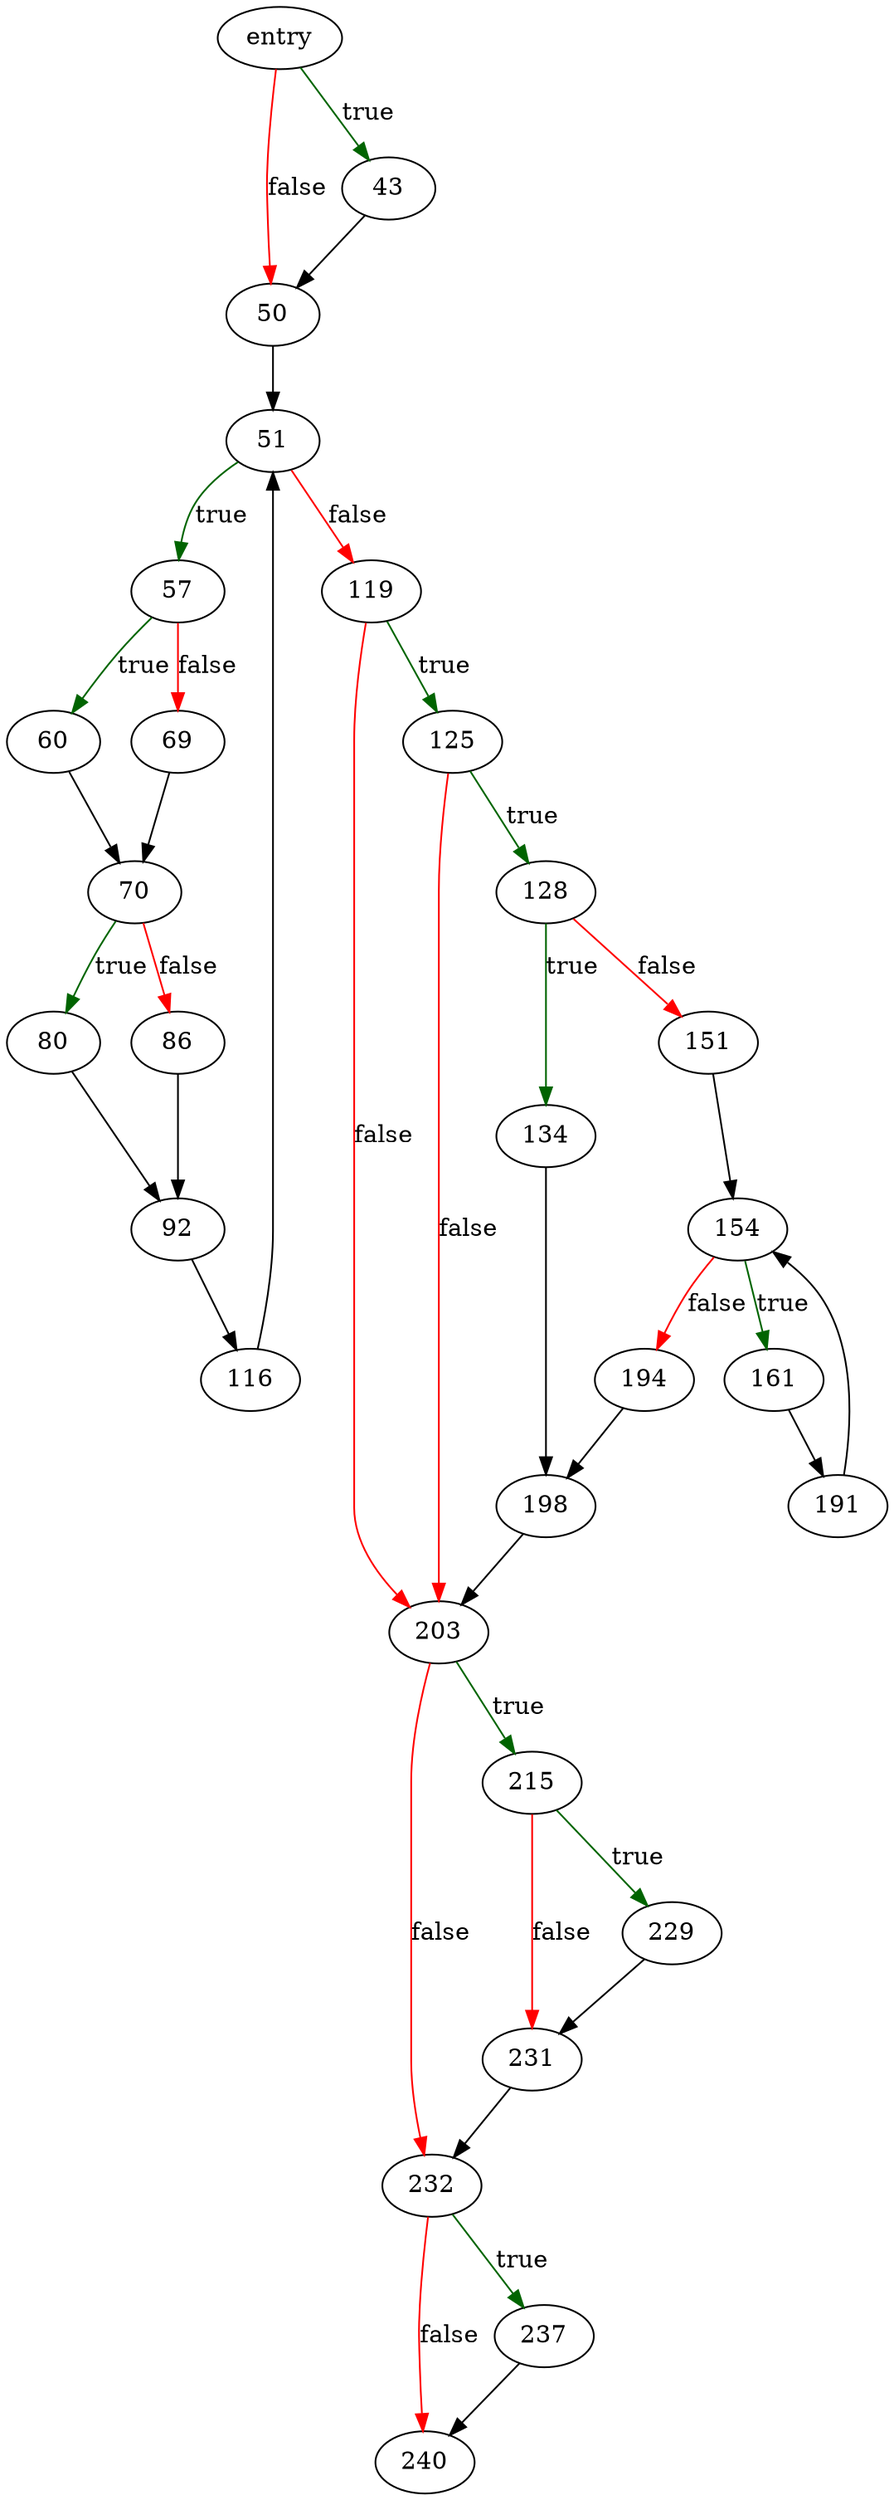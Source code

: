 digraph "fkScanChildren" {
	// Node definitions.
	8 [label=entry];
	43;
	50;
	51;
	57;
	60;
	69;
	70;
	80;
	86;
	92;
	116;
	119;
	125;
	128;
	134;
	151;
	154;
	161;
	191;
	194;
	198;
	203;
	215;
	229;
	231;
	232;
	237;
	240;

	// Edge definitions.
	8 -> 43 [
		color=darkgreen
		label=true
	];
	8 -> 50 [
		color=red
		label=false
	];
	43 -> 50;
	50 -> 51;
	51 -> 57 [
		color=darkgreen
		label=true
	];
	51 -> 119 [
		color=red
		label=false
	];
	57 -> 60 [
		color=darkgreen
		label=true
	];
	57 -> 69 [
		color=red
		label=false
	];
	60 -> 70;
	69 -> 70;
	70 -> 80 [
		color=darkgreen
		label=true
	];
	70 -> 86 [
		color=red
		label=false
	];
	80 -> 92;
	86 -> 92;
	92 -> 116;
	116 -> 51;
	119 -> 125 [
		color=darkgreen
		label=true
	];
	119 -> 203 [
		color=red
		label=false
	];
	125 -> 128 [
		color=darkgreen
		label=true
	];
	125 -> 203 [
		color=red
		label=false
	];
	128 -> 134 [
		color=darkgreen
		label=true
	];
	128 -> 151 [
		color=red
		label=false
	];
	134 -> 198;
	151 -> 154;
	154 -> 161 [
		color=darkgreen
		label=true
	];
	154 -> 194 [
		color=red
		label=false
	];
	161 -> 191;
	191 -> 154;
	194 -> 198;
	198 -> 203;
	203 -> 215 [
		color=darkgreen
		label=true
	];
	203 -> 232 [
		color=red
		label=false
	];
	215 -> 229 [
		color=darkgreen
		label=true
	];
	215 -> 231 [
		color=red
		label=false
	];
	229 -> 231;
	231 -> 232;
	232 -> 237 [
		color=darkgreen
		label=true
	];
	232 -> 240 [
		color=red
		label=false
	];
	237 -> 240;
}